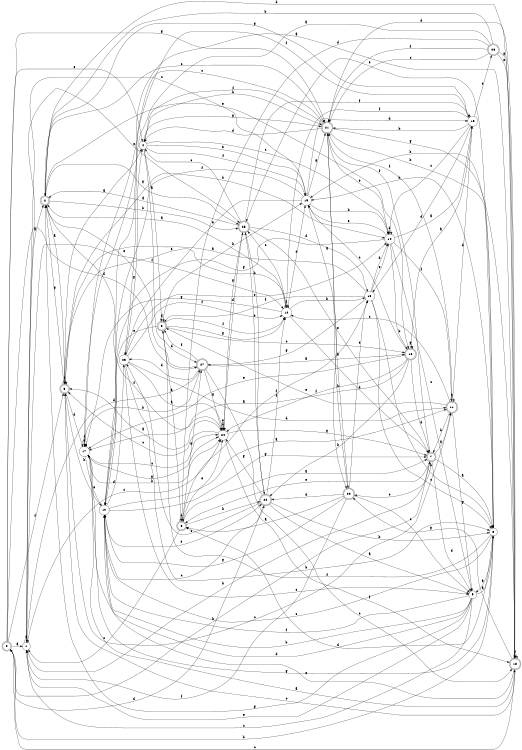 digraph n23_1 {
__start0 [label="" shape="none"];

rankdir=LR;
size="8,5";

s0 [style="rounded,filled", color="black", fillcolor="white" shape="doublecircle", label="0"];
s1 [style="filled", color="black", fillcolor="white" shape="circle", label="1"];
s2 [style="rounded,filled", color="black", fillcolor="white" shape="doublecircle", label="2"];
s3 [style="rounded,filled", color="black", fillcolor="white" shape="doublecircle", label="3"];
s4 [style="filled", color="black", fillcolor="white" shape="circle", label="4"];
s5 [style="rounded,filled", color="black", fillcolor="white" shape="doublecircle", label="5"];
s6 [style="rounded,filled", color="black", fillcolor="white" shape="doublecircle", label="6"];
s7 [style="rounded,filled", color="black", fillcolor="white" shape="doublecircle", label="7"];
s8 [style="filled", color="black", fillcolor="white" shape="circle", label="8"];
s9 [style="filled", color="black", fillcolor="white" shape="circle", label="9"];
s10 [style="filled", color="black", fillcolor="white" shape="circle", label="10"];
s11 [style="rounded,filled", color="black", fillcolor="white" shape="doublecircle", label="11"];
s12 [style="filled", color="black", fillcolor="white" shape="circle", label="12"];
s13 [style="filled", color="black", fillcolor="white" shape="circle", label="13"];
s14 [style="filled", color="black", fillcolor="white" shape="circle", label="14"];
s15 [style="filled", color="black", fillcolor="white" shape="circle", label="15"];
s16 [style="rounded,filled", color="black", fillcolor="white" shape="doublecircle", label="16"];
s17 [style="filled", color="black", fillcolor="white" shape="circle", label="17"];
s18 [style="rounded,filled", color="black", fillcolor="white" shape="doublecircle", label="18"];
s19 [style="filled", color="black", fillcolor="white" shape="circle", label="19"];
s20 [style="rounded,filled", color="black", fillcolor="white" shape="doublecircle", label="20"];
s21 [style="rounded,filled", color="black", fillcolor="white" shape="doublecircle", label="21"];
s22 [style="rounded,filled", color="black", fillcolor="white" shape="doublecircle", label="22"];
s23 [style="filled", color="black", fillcolor="white" shape="circle", label="23"];
s24 [style="filled", color="black", fillcolor="white" shape="circle", label="24"];
s25 [style="rounded,filled", color="black", fillcolor="white" shape="doublecircle", label="25"];
s26 [style="rounded,filled", color="black", fillcolor="white" shape="doublecircle", label="26"];
s27 [style="rounded,filled", color="black", fillcolor="white" shape="doublecircle", label="27"];
s0 -> s1 [label="a"];
s0 -> s8 [label="b"];
s0 -> s18 [label="c"];
s0 -> s27 [label="d"];
s0 -> s4 [label="e"];
s0 -> s3 [label="f"];
s0 -> s21 [label="g"];
s1 -> s2 [label="a"];
s1 -> s7 [label="b"];
s1 -> s24 [label="c"];
s1 -> s27 [label="d"];
s1 -> s25 [label="e"];
s1 -> s12 [label="f"];
s1 -> s1 [label="g"];
s2 -> s3 [label="a"];
s2 -> s25 [label="b"];
s2 -> s21 [label="c"];
s2 -> s18 [label="d"];
s2 -> s16 [label="e"];
s2 -> s24 [label="f"];
s2 -> s25 [label="g"];
s3 -> s4 [label="a"];
s3 -> s14 [label="b"];
s3 -> s11 [label="c"];
s3 -> s17 [label="d"];
s3 -> s12 [label="e"];
s3 -> s3 [label="f"];
s3 -> s2 [label="g"];
s4 -> s5 [label="a"];
s4 -> s21 [label="b"];
s4 -> s14 [label="c"];
s4 -> s27 [label="d"];
s4 -> s19 [label="e"];
s4 -> s19 [label="f"];
s4 -> s21 [label="g"];
s5 -> s6 [label="a"];
s5 -> s19 [label="b"];
s5 -> s16 [label="c"];
s5 -> s5 [label="d"];
s5 -> s10 [label="e"];
s5 -> s12 [label="f"];
s5 -> s12 [label="g"];
s6 -> s7 [label="a"];
s6 -> s22 [label="b"];
s6 -> s1 [label="c"];
s6 -> s6 [label="d"];
s6 -> s24 [label="e"];
s6 -> s13 [label="f"];
s6 -> s27 [label="g"];
s7 -> s8 [label="a"];
s7 -> s0 [label="b"];
s7 -> s20 [label="c"];
s7 -> s9 [label="d"];
s7 -> s6 [label="e"];
s7 -> s21 [label="f"];
s7 -> s11 [label="g"];
s8 -> s9 [label="a"];
s8 -> s19 [label="b"];
s8 -> s10 [label="c"];
s8 -> s6 [label="d"];
s8 -> s25 [label="e"];
s8 -> s5 [label="f"];
s8 -> s17 [label="g"];
s9 -> s8 [label="a"];
s9 -> s10 [label="b"];
s9 -> s1 [label="c"];
s9 -> s17 [label="d"];
s9 -> s1 [label="e"];
s9 -> s10 [label="f"];
s9 -> s2 [label="g"];
s10 -> s11 [label="a"];
s10 -> s3 [label="b"];
s10 -> s22 [label="c"];
s10 -> s23 [label="d"];
s10 -> s22 [label="e"];
s10 -> s15 [label="f"];
s10 -> s7 [label="g"];
s11 -> s11 [label="a"];
s11 -> s7 [label="b"];
s11 -> s12 [label="c"];
s11 -> s15 [label="d"];
s11 -> s5 [label="e"];
s11 -> s21 [label="f"];
s11 -> s9 [label="g"];
s12 -> s2 [label="a"];
s12 -> s13 [label="b"];
s12 -> s25 [label="c"];
s12 -> s7 [label="d"];
s12 -> s19 [label="e"];
s12 -> s12 [label="f"];
s12 -> s17 [label="g"];
s13 -> s3 [label="a"];
s13 -> s8 [label="b"];
s13 -> s8 [label="c"];
s13 -> s14 [label="d"];
s13 -> s14 [label="e"];
s13 -> s5 [label="f"];
s13 -> s27 [label="g"];
s14 -> s15 [label="a"];
s14 -> s16 [label="b"];
s14 -> s9 [label="c"];
s14 -> s14 [label="d"];
s14 -> s19 [label="e"];
s14 -> s11 [label="f"];
s14 -> s10 [label="g"];
s15 -> s16 [label="a"];
s15 -> s21 [label="b"];
s15 -> s14 [label="c"];
s15 -> s13 [label="d"];
s15 -> s26 [label="e"];
s15 -> s12 [label="f"];
s15 -> s2 [label="g"];
s16 -> s17 [label="a"];
s16 -> s22 [label="b"];
s16 -> s19 [label="c"];
s16 -> s7 [label="d"];
s16 -> s17 [label="e"];
s16 -> s24 [label="f"];
s16 -> s16 [label="g"];
s17 -> s18 [label="a"];
s17 -> s24 [label="b"];
s17 -> s24 [label="c"];
s17 -> s17 [label="d"];
s17 -> s10 [label="e"];
s17 -> s17 [label="f"];
s17 -> s24 [label="g"];
s18 -> s17 [label="a"];
s18 -> s19 [label="b"];
s18 -> s3 [label="c"];
s18 -> s21 [label="d"];
s18 -> s10 [label="e"];
s18 -> s18 [label="f"];
s18 -> s20 [label="g"];
s19 -> s20 [label="a"];
s19 -> s14 [label="b"];
s19 -> s1 [label="c"];
s19 -> s15 [label="d"];
s19 -> s23 [label="e"];
s19 -> s10 [label="f"];
s19 -> s21 [label="g"];
s20 -> s6 [label="a"];
s20 -> s21 [label="b"];
s20 -> s9 [label="c"];
s20 -> s22 [label="d"];
s20 -> s13 [label="e"];
s20 -> s1 [label="f"];
s20 -> s10 [label="g"];
s21 -> s20 [label="a"];
s21 -> s8 [label="b"];
s21 -> s17 [label="c"];
s21 -> s4 [label="d"];
s21 -> s14 [label="e"];
s21 -> s4 [label="f"];
s21 -> s8 [label="g"];
s22 -> s9 [label="a"];
s22 -> s8 [label="b"];
s22 -> s23 [label="c"];
s22 -> s0 [label="d"];
s22 -> s25 [label="e"];
s22 -> s12 [label="f"];
s22 -> s24 [label="g"];
s23 -> s24 [label="a"];
s23 -> s8 [label="b"];
s23 -> s9 [label="c"];
s23 -> s11 [label="d"];
s23 -> s14 [label="e"];
s23 -> s12 [label="f"];
s23 -> s4 [label="g"];
s24 -> s3 [label="a"];
s24 -> s24 [label="b"];
s24 -> s3 [label="c"];
s24 -> s25 [label="d"];
s24 -> s24 [label="e"];
s24 -> s18 [label="f"];
s24 -> s7 [label="g"];
s25 -> s2 [label="a"];
s25 -> s22 [label="b"];
s25 -> s4 [label="c"];
s25 -> s13 [label="d"];
s25 -> s7 [label="e"];
s25 -> s15 [label="f"];
s25 -> s24 [label="g"];
s26 -> s23 [label="a"];
s26 -> s2 [label="b"];
s26 -> s21 [label="c"];
s26 -> s6 [label="d"];
s26 -> s18 [label="e"];
s26 -> s21 [label="f"];
s26 -> s18 [label="g"];
s27 -> s16 [label="a"];
s27 -> s17 [label="b"];
s27 -> s18 [label="c"];
s27 -> s23 [label="d"];
s27 -> s2 [label="e"];
s27 -> s5 [label="f"];
s27 -> s24 [label="g"];

}